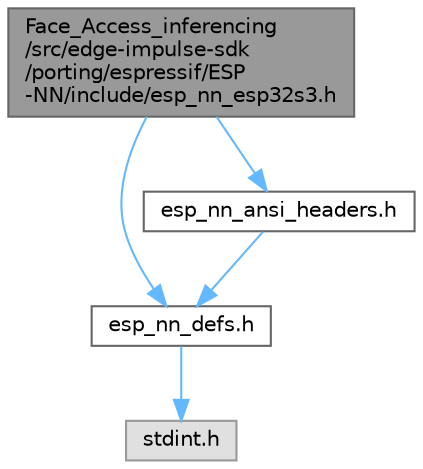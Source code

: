 digraph "Face_Access_inferencing/src/edge-impulse-sdk/porting/espressif/ESP-NN/include/esp_nn_esp32s3.h"
{
 // LATEX_PDF_SIZE
  bgcolor="transparent";
  edge [fontname=Helvetica,fontsize=10,labelfontname=Helvetica,labelfontsize=10];
  node [fontname=Helvetica,fontsize=10,shape=box,height=0.2,width=0.4];
  Node1 [id="Node000001",label="Face_Access_inferencing\l/src/edge-impulse-sdk\l/porting/espressif/ESP\l-NN/include/esp_nn_esp32s3.h",height=0.2,width=0.4,color="gray40", fillcolor="grey60", style="filled", fontcolor="black",tooltip=" "];
  Node1 -> Node2 [id="edge5_Node000001_Node000002",color="steelblue1",style="solid",tooltip=" "];
  Node2 [id="Node000002",label="esp_nn_defs.h",height=0.2,width=0.4,color="grey40", fillcolor="white", style="filled",URL="$esp__nn__defs_8h.html",tooltip=" "];
  Node2 -> Node3 [id="edge6_Node000002_Node000003",color="steelblue1",style="solid",tooltip=" "];
  Node3 [id="Node000003",label="stdint.h",height=0.2,width=0.4,color="grey60", fillcolor="#E0E0E0", style="filled",tooltip=" "];
  Node1 -> Node4 [id="edge7_Node000001_Node000004",color="steelblue1",style="solid",tooltip=" "];
  Node4 [id="Node000004",label="esp_nn_ansi_headers.h",height=0.2,width=0.4,color="grey40", fillcolor="white", style="filled",URL="$esp__nn__ansi__headers_8h.html",tooltip=" "];
  Node4 -> Node2 [id="edge8_Node000004_Node000002",color="steelblue1",style="solid",tooltip=" "];
}
